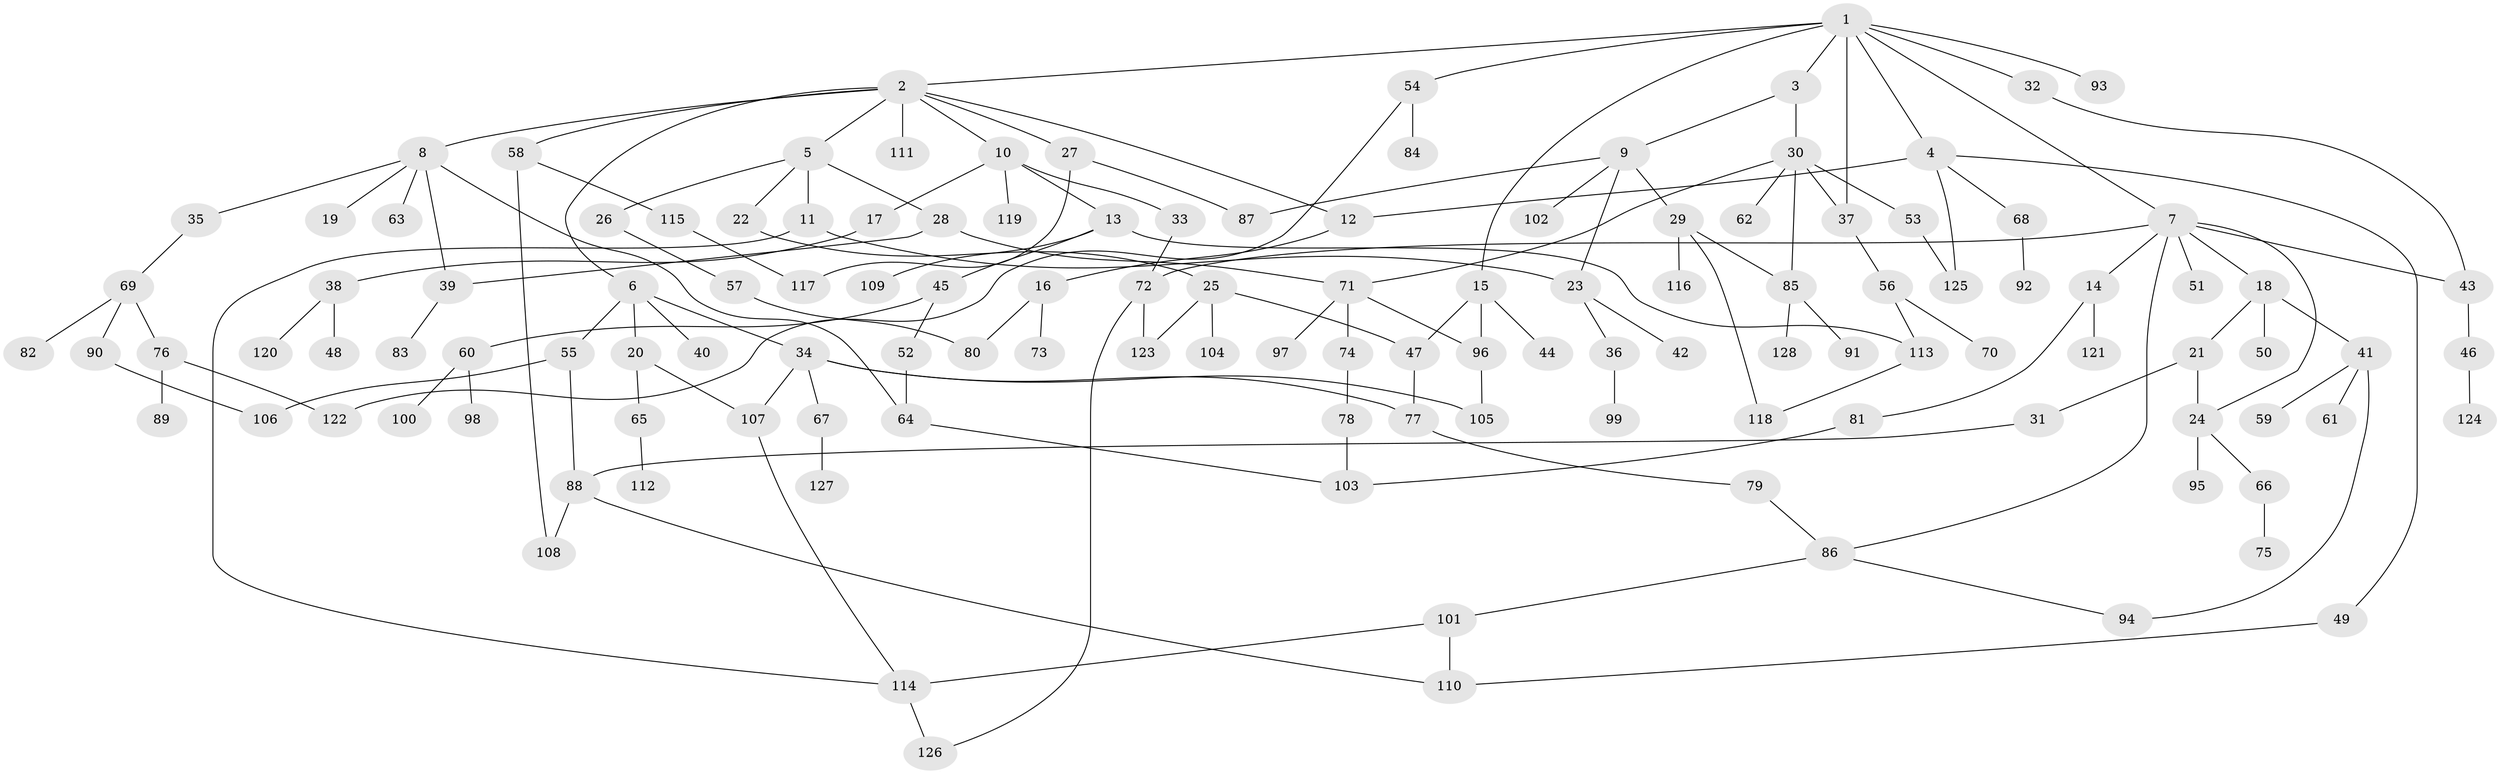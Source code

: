 // Generated by graph-tools (version 1.1) at 2025/25/03/09/25 03:25:31]
// undirected, 128 vertices, 162 edges
graph export_dot {
graph [start="1"]
  node [color=gray90,style=filled];
  1;
  2;
  3;
  4;
  5;
  6;
  7;
  8;
  9;
  10;
  11;
  12;
  13;
  14;
  15;
  16;
  17;
  18;
  19;
  20;
  21;
  22;
  23;
  24;
  25;
  26;
  27;
  28;
  29;
  30;
  31;
  32;
  33;
  34;
  35;
  36;
  37;
  38;
  39;
  40;
  41;
  42;
  43;
  44;
  45;
  46;
  47;
  48;
  49;
  50;
  51;
  52;
  53;
  54;
  55;
  56;
  57;
  58;
  59;
  60;
  61;
  62;
  63;
  64;
  65;
  66;
  67;
  68;
  69;
  70;
  71;
  72;
  73;
  74;
  75;
  76;
  77;
  78;
  79;
  80;
  81;
  82;
  83;
  84;
  85;
  86;
  87;
  88;
  89;
  90;
  91;
  92;
  93;
  94;
  95;
  96;
  97;
  98;
  99;
  100;
  101;
  102;
  103;
  104;
  105;
  106;
  107;
  108;
  109;
  110;
  111;
  112;
  113;
  114;
  115;
  116;
  117;
  118;
  119;
  120;
  121;
  122;
  123;
  124;
  125;
  126;
  127;
  128;
  1 -- 2;
  1 -- 3;
  1 -- 4;
  1 -- 7;
  1 -- 15;
  1 -- 32;
  1 -- 37;
  1 -- 54;
  1 -- 93;
  2 -- 5;
  2 -- 6;
  2 -- 8;
  2 -- 10;
  2 -- 27;
  2 -- 58;
  2 -- 111;
  2 -- 12;
  3 -- 9;
  3 -- 30;
  4 -- 12;
  4 -- 49;
  4 -- 68;
  4 -- 125;
  5 -- 11;
  5 -- 22;
  5 -- 26;
  5 -- 28;
  6 -- 20;
  6 -- 34;
  6 -- 40;
  6 -- 55;
  7 -- 14;
  7 -- 18;
  7 -- 51;
  7 -- 72;
  7 -- 24;
  7 -- 43;
  7 -- 86;
  8 -- 19;
  8 -- 35;
  8 -- 39;
  8 -- 63;
  8 -- 64;
  9 -- 29;
  9 -- 102;
  9 -- 87;
  9 -- 23;
  10 -- 13;
  10 -- 17;
  10 -- 33;
  10 -- 119;
  11 -- 23;
  11 -- 114;
  12 -- 16;
  13 -- 45;
  13 -- 109;
  13 -- 113;
  14 -- 81;
  14 -- 121;
  15 -- 44;
  15 -- 47;
  15 -- 96;
  16 -- 73;
  16 -- 80;
  17 -- 38;
  18 -- 21;
  18 -- 41;
  18 -- 50;
  20 -- 65;
  20 -- 107;
  21 -- 24;
  21 -- 31;
  22 -- 25;
  23 -- 36;
  23 -- 42;
  24 -- 66;
  24 -- 95;
  25 -- 104;
  25 -- 47;
  25 -- 123;
  26 -- 57;
  27 -- 87;
  27 -- 117;
  28 -- 39;
  28 -- 71;
  29 -- 85;
  29 -- 116;
  29 -- 118;
  30 -- 53;
  30 -- 62;
  30 -- 71;
  30 -- 85;
  30 -- 37;
  31 -- 88;
  32 -- 43;
  33 -- 72;
  34 -- 67;
  34 -- 105;
  34 -- 107;
  34 -- 77;
  35 -- 69;
  36 -- 99;
  37 -- 56;
  38 -- 48;
  38 -- 120;
  39 -- 83;
  41 -- 59;
  41 -- 61;
  41 -- 94;
  43 -- 46;
  45 -- 52;
  45 -- 60;
  46 -- 124;
  47 -- 77;
  49 -- 110;
  52 -- 64;
  53 -- 125;
  54 -- 84;
  54 -- 122;
  55 -- 88;
  55 -- 106;
  56 -- 70;
  56 -- 113;
  57 -- 80;
  58 -- 115;
  58 -- 108;
  60 -- 98;
  60 -- 100;
  64 -- 103;
  65 -- 112;
  66 -- 75;
  67 -- 127;
  68 -- 92;
  69 -- 76;
  69 -- 82;
  69 -- 90;
  71 -- 74;
  71 -- 96;
  71 -- 97;
  72 -- 123;
  72 -- 126;
  74 -- 78;
  76 -- 89;
  76 -- 122;
  77 -- 79;
  78 -- 103;
  79 -- 86;
  81 -- 103;
  85 -- 91;
  85 -- 128;
  86 -- 94;
  86 -- 101;
  88 -- 108;
  88 -- 110;
  90 -- 106;
  96 -- 105;
  101 -- 110;
  101 -- 114;
  107 -- 114;
  113 -- 118;
  114 -- 126;
  115 -- 117;
}
